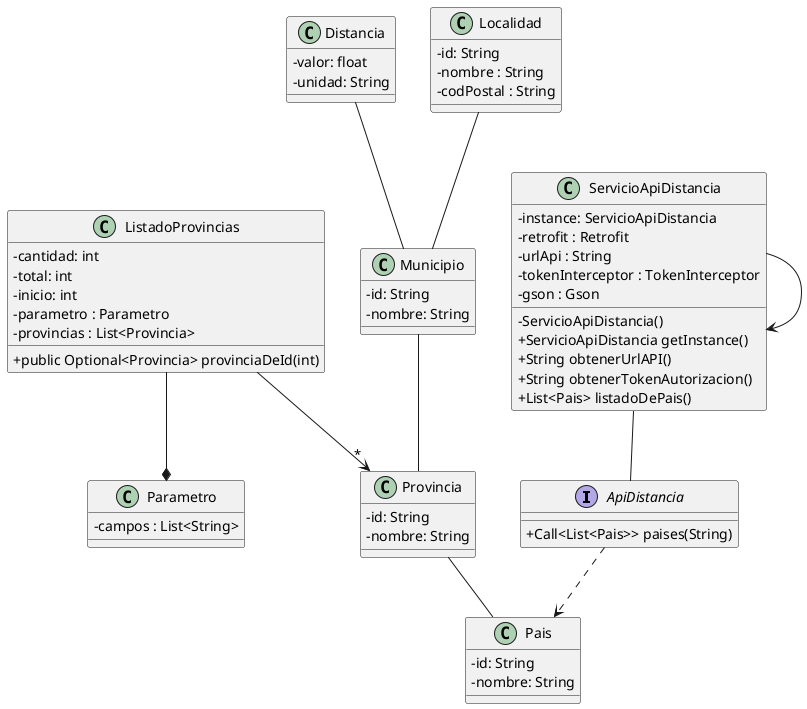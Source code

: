 @startuml
skinparam classAttributeIconSize 0

interface ApiDistancia {
+ Call<List<Pais>> paises(String)
}

class Distancia {
- valor: float
- unidad: String
}

class ListadoProvincias {
- cantidad: int
- total: int
- inicio: int
- parametro : Parametro
- provincias : List<Provincia>

+ public Optional<Provincia> provinciaDeId(int)
}

class Parametro {
- campos : List<String>
}

class Municipio {
- id: String
- nombre: String
}

class Pais {
- id: String
- nombre: String
}

class Provincia {
- id: String
- nombre: String
}

class Localidad {
- id: String
- nombre : String
- codPostal : String
}

class ServicioApiDistancia {
- instance: ServicioApiDistancia
- retrofit : Retrofit
- urlApi : String
- tokenInterceptor : TokenInterceptor
- gson : Gson

-ServicioApiDistancia()
+ServicioApiDistancia getInstance()
+ String obtenerUrlAPI()
+ String obtenerTokenAutorizacion()
+ List<Pais> listadoDePais()
}

ApiDistancia ..> Pais

ServicioApiDistancia --> ServicioApiDistancia

ListadoProvincias --> "*" Provincia
ListadoProvincias --* Parametro

Provincia -- Pais

Localidad -- Municipio

Municipio -- Provincia

Distancia -- Municipio

ServicioApiDistancia -- ApiDistancia

@enduml